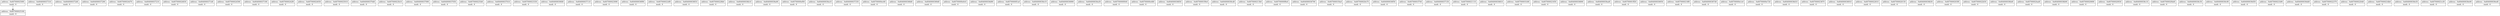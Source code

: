 digraph {
	node [shape=record]
	node0x607000025160 [label = "{address : 0x607000025160 |mask : 6}"];

	node0x604000037310 [label = "{address : 0x604000037310 |mask : 6}"];

	node0x6040000372d0 [label = "{address : 0x6040000372d0 |mask : 6}"];

	node0x6070000250f0 [label = "{address : 0x6070000250f0 |mask : 6}"];

	 node0x6070000250f0 -> node0x607000025160 [color=black];
	node0x607000025160 [label = "{address : 0x607000025160 |mask : 6}"];

	node0x604000037290 [label = "{address : 0x604000037290 |mask : 6}"];

	node0x607000024d70 [label = "{address : 0x607000024d70 |mask : 6}"];

	node0x604000037210 [label = "{address : 0x604000037210 |mask : 6}"];

	node0x607000024830 [label = "{address : 0x607000024830 |mask : 6}"];

	node0x6040000371d0 [label = "{address : 0x6040000371d0 |mask : 6}"];

	node0x607000024590 [label = "{address : 0x607000024590 |mask : 6}"];

	node0x604000037190 [label = "{address : 0x604000037190 |mask : 6}"];

	node0x6070000242f0 [label = "{address : 0x6070000242f0 |mask : 6}"];

	node0x607000024050 [label = "{address : 0x607000024050 |mask : 6}"];

	node0x607000025010 [label = "{address : 0x607000025010 |mask : 6}"];

	node0x6040000370d0 [label = "{address : 0x6040000370d0 |mask : 6}"];

	node0x607000023b10 [label = "{address : 0x607000023b10 |mask : 6}"];

	node0x604000037090 [label = "{address : 0x604000037090 |mask : 6}"];

	node0x604000037050 [label = "{address : 0x604000037050 |mask : 6}"];

	node0x6070000235d0 [label = "{address : 0x6070000235d0 |mask : 6}"];

	node0x604000037010 [label = "{address : 0x604000037010 |mask : 6}"];

	node0x607000023330 [label = "{address : 0x607000023330 |mask : 6}"];

	node0x604000036fd0 [label = "{address : 0x604000036fd0 |mask : 6}"];

	node0x604000037110 [label = "{address : 0x604000037110 |mask : 6}"];

	node0x607000023090 [label = "{address : 0x607000023090 |mask : 6}"];

	node0x604000036f90 [label = "{address : 0x604000036f90 |mask : 6}"];

	node0x607000022df0 [label = "{address : 0x607000022df0 |mask : 6}"];

	node0x604000036f10 [label = "{address : 0x604000036f10 |mask : 6}"];

	node0x6070000228b0 [label = "{address : 0x6070000228b0 |mask : 6}"];

	node0x604000036b10 [label = "{address : 0x604000036b10 |mask : 6}"];

	node0x604000036a90 [label = "{address : 0x604000036a90 |mask : 6}"];

	node0x60700000ef00 [label = "{address : 0x60700000ef00 |mask : 6}"];

	node0x604000036a10 [label = "{address : 0x604000036a10 |mask : 6}"];

	node0x604000037250 [label = "{address : 0x604000037250 |mask : 6}"];

	node0x60700000ec60 [label = "{address : 0x60700000ec60 |mask : 6}"];

	node0x6040000368d0 [label = "{address : 0x6040000368d0 |mask : 6}"];

	node0x6040000369d0 [label = "{address : 0x6040000369d0 |mask : 6}"];

	node0x60700000e9c0 [label = "{address : 0x60700000e9c0 |mask : 6}"];

	node0x604000036d90 [label = "{address : 0x604000036d90 |mask : 6}"];

	node0x60700000f1a0 [label = "{address : 0x60700000f1a0 |mask : 6}"];

	node0x604000036e10 [label = "{address : 0x604000036e10 |mask : 6}"];

	node0x604000036990 [label = "{address : 0x604000036990 |mask : 6}"];

	node0x604000036a50 [label = "{address : 0x604000036a50 |mask : 6}"];

	node0x60700000f440 [label = "{address : 0x60700000f440 |mask : 6}"];

	node0x60700000e480 [label = "{address : 0x60700000e480 |mask : 6}"];

	node0x604000036850 [label = "{address : 0x604000036850 |mask : 6}"];

	node0x60700001f9e0 [label = "{address : 0x60700001f9e0 |mask : 6}"];

	node0x604000036cd0 [label = "{address : 0x604000036cd0 |mask : 6}"];

	node0x6070000213b0 [label = "{address : 0x6070000213b0 |mask : 6}"];

	node0x60700000f6e0 [label = "{address : 0x60700000f6e0 |mask : 6}"];

	node0x604000036790 [label = "{address : 0x604000036790 |mask : 6}"];

	node0x60700001f4a0 [label = "{address : 0x60700001f4a0 |mask : 6}"];

	node0x607000020e70 [label = "{address : 0x607000020e70 |mask : 6}"];

	node0x604000036f50 [label = "{address : 0x604000036f50 |mask : 6}"];

	node0x60700001f740 [label = "{address : 0x60700001f740 |mask : 6}"];

	node0x604000037150 [label = "{address : 0x604000037150 |mask : 6}"];

	node0x607000021110 [label = "{address : 0x607000021110 |mask : 6}"];

	node0x604000036810 [label = "{address : 0x604000036810 |mask : 6}"];

	node0x60700001fc80 [label = "{address : 0x60700001fc80 |mask : 6}"];

	node0x607000021650 [label = "{address : 0x607000021650 |mask : 6}"];

	node0x604000036890 [label = "{address : 0x604000036890 |mask : 6}"];

	node0x604000036ad0 [label = "{address : 0x604000036ad0 |mask : 6}"];

	node0x60700001ff20 [label = "{address : 0x60700001ff20 |mask : 6}"];

	node0x604000036950 [label = "{address : 0x604000036950 |mask : 6}"];

	node0x6070000218f0 [label = "{address : 0x6070000218f0 |mask : 6}"];

	node0x6040000367d0 [label = "{address : 0x6040000367d0 |mask : 6}"];

	node0x60700000e1e0 [label = "{address : 0x60700000e1e0 |mask : 6}"];

	node0x60700000e720 [label = "{address : 0x60700000e720 |mask : 6}"];

	node0x604000036d10 [label = "{address : 0x604000036d10 |mask : 6}"];

	node0x607000023870 [label = "{address : 0x607000023870 |mask : 6}"];

	node0x604000036910 [label = "{address : 0x604000036910 |mask : 6}"];

	node0x607000022610 [label = "{address : 0x607000022610 |mask : 6}"];

	node0x607000020150 [label = "{address : 0x607000020150 |mask : 6}"];

	node0x604000036b50 [label = "{address : 0x604000036b50 |mask : 6}"];

	node0x6070000203f0 [label = "{address : 0x6070000203f0 |mask : 6}"];

	node0x607000022b50 [label = "{address : 0x607000022b50 |mask : 6}"];

	node0x604000036bd0 [label = "{address : 0x604000036bd0 |mask : 6}"];

	node0x607000024ad0 [label = "{address : 0x607000024ad0 |mask : 6}"];

	node0x604000036b90 [label = "{address : 0x604000036b90 |mask : 6}"];

	node0x607000020690 [label = "{address : 0x607000020690 |mask : 6}"];

	node0x607000020930 [label = "{address : 0x607000020930 |mask : 6}"];

	node0x604000036c10 [label = "{address : 0x604000036c10 |mask : 6}"];

	node0x607000020bd0 [label = "{address : 0x607000020bd0 |mask : 6}"];

	node0x604000036c50 [label = "{address : 0x604000036c50 |mask : 6}"];

	node0x604000036c90 [label = "{address : 0x604000036c90 |mask : 6}"];

	node0x604000036d50 [label = "{address : 0x604000036d50 |mask : 6}"];

	node0x607000021b90 [label = "{address : 0x607000021b90 |mask : 6}"];

	node0x604000036dd0 [label = "{address : 0x604000036dd0 |mask : 6}"];

	node0x607000022370 [label = "{address : 0x607000022370 |mask : 6}"];

	node0x6070000220d0 [label = "{address : 0x6070000220d0 |mask : 6}"];

	node0x607000023db0 [label = "{address : 0x607000023db0 |mask : 6}"];

	node0x604000036e50 [label = "{address : 0x604000036e50 |mask : 6}"];

	node0x607000021e30 [label = "{address : 0x607000021e30 |mask : 6}"];

	node0x604000036e90 [label = "{address : 0x604000036e90 |mask : 6}"];

	node0x604000036ed0 [label = "{address : 0x604000036ed0 |mask : 6}"];

}
